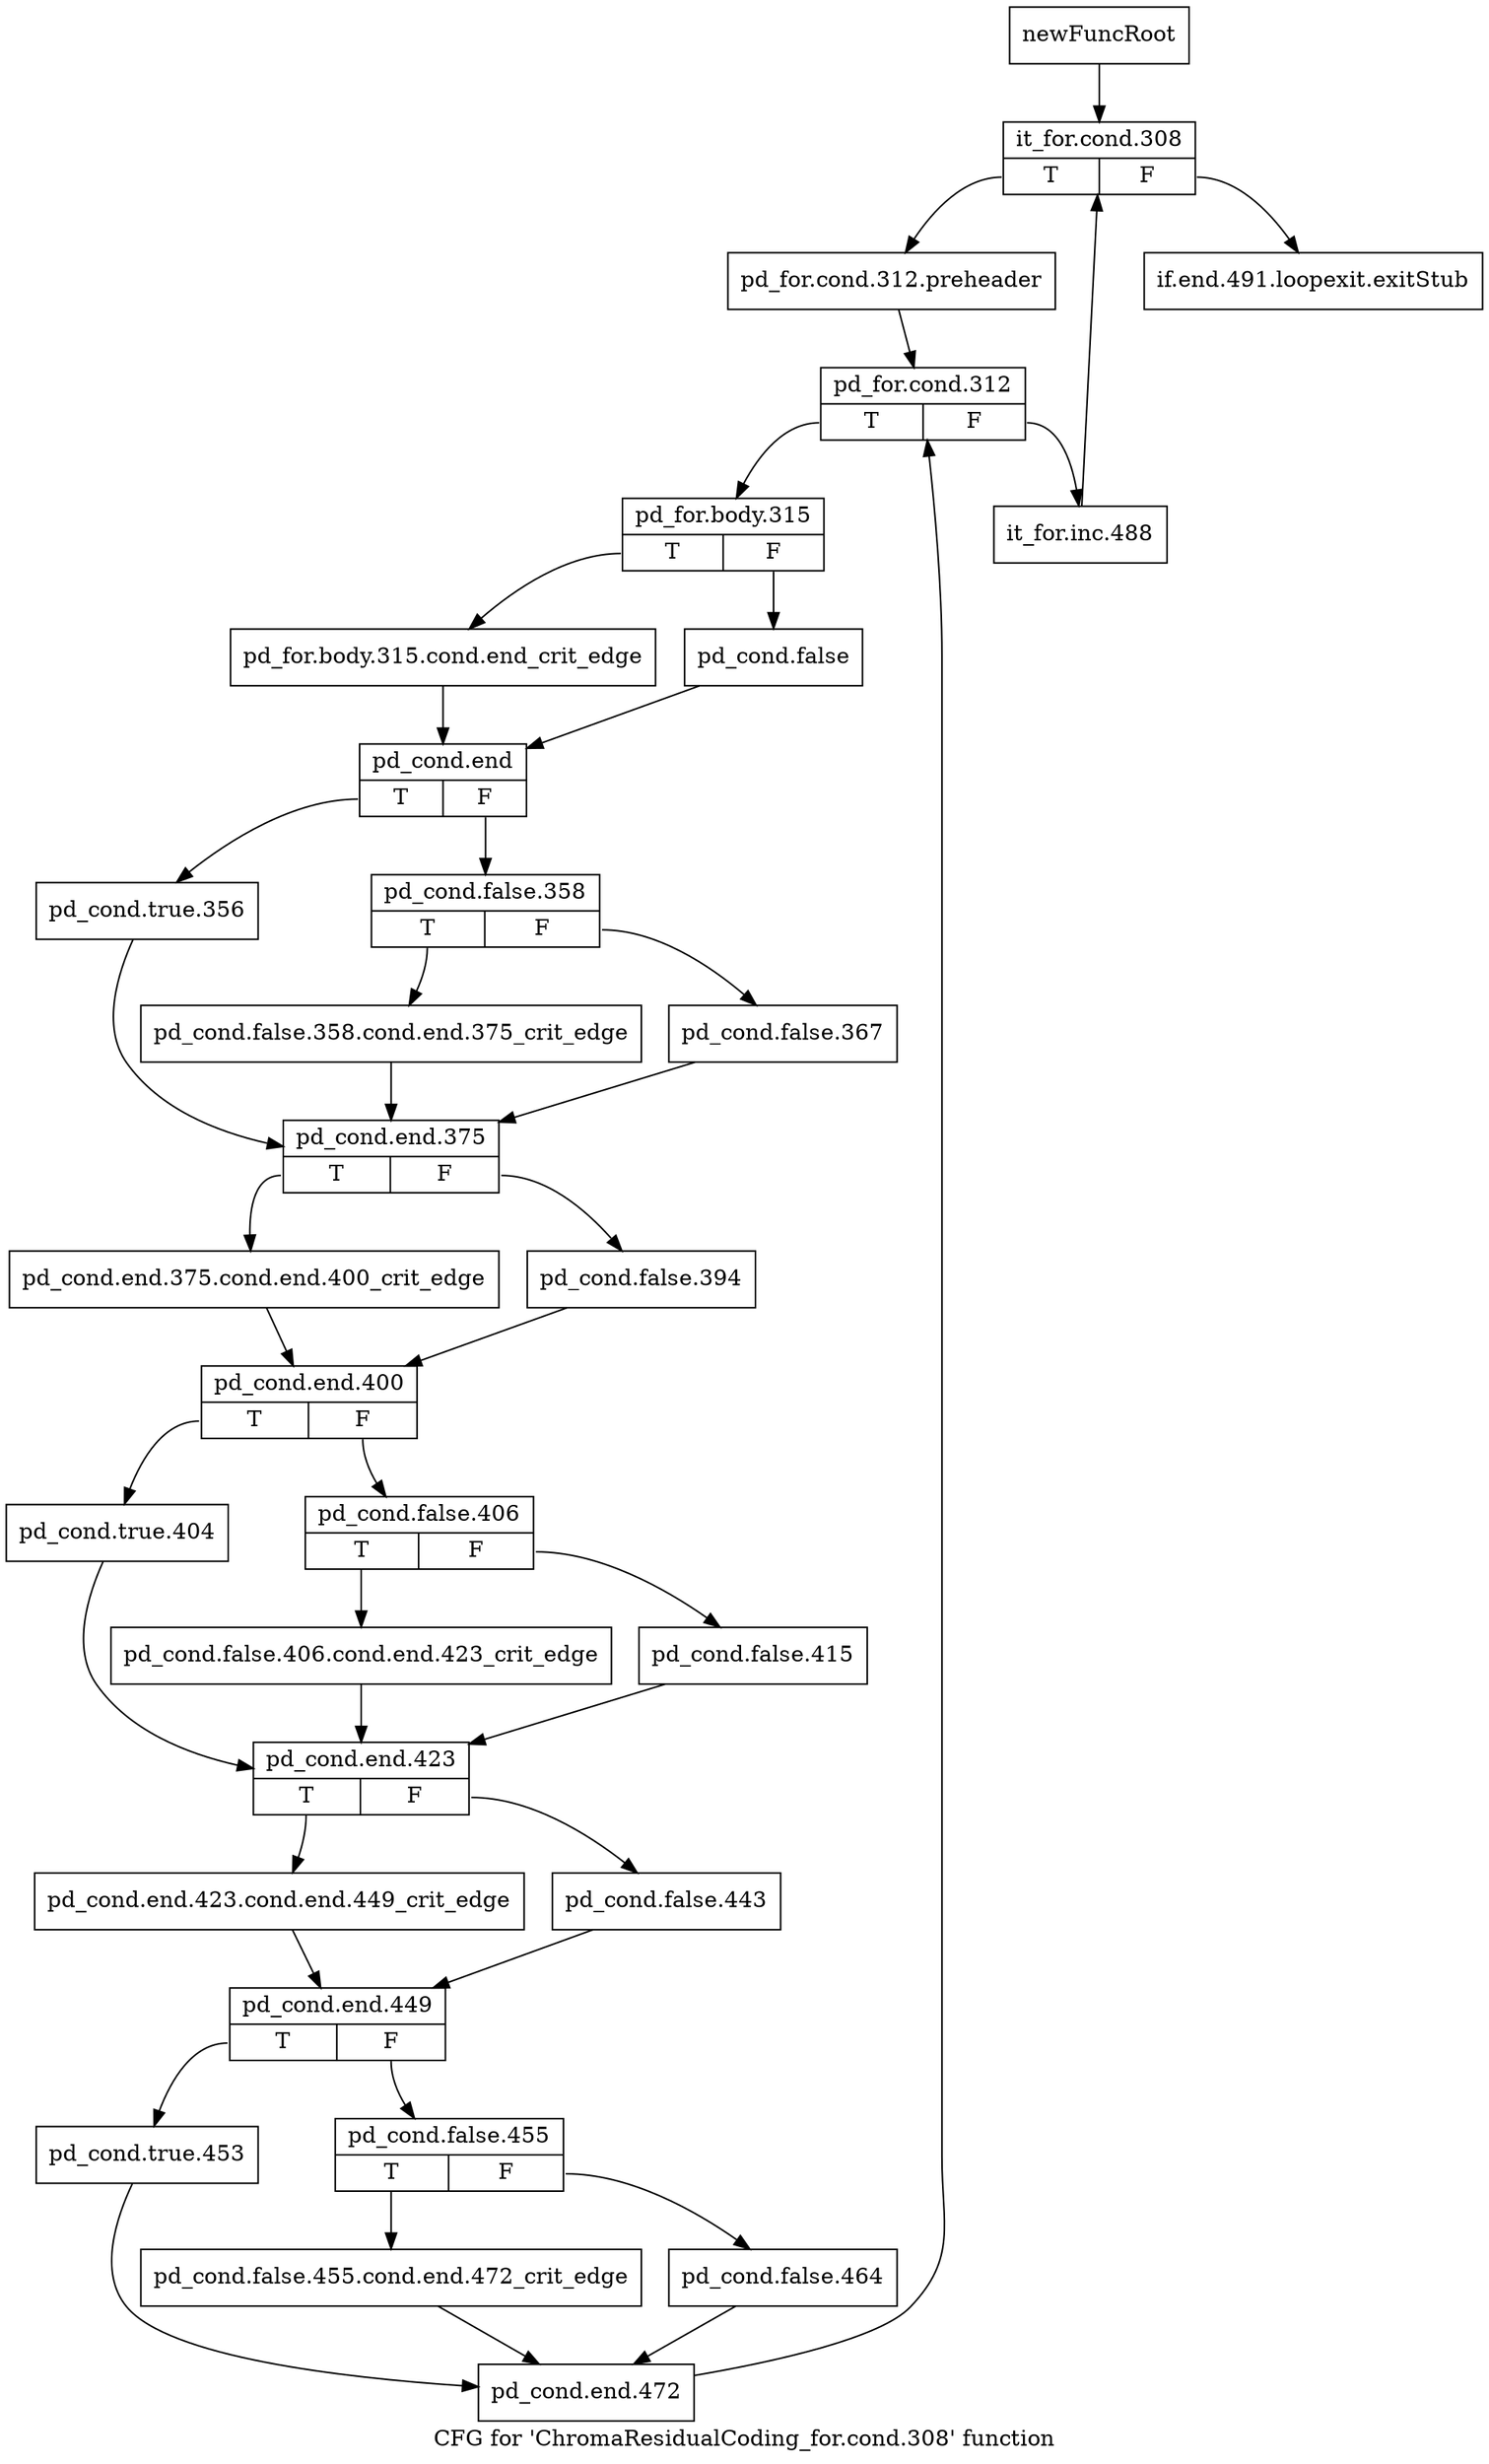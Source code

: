 digraph "CFG for 'ChromaResidualCoding_for.cond.308' function" {
	label="CFG for 'ChromaResidualCoding_for.cond.308' function";

	Node0x25ea360 [shape=record,label="{newFuncRoot}"];
	Node0x25ea360 -> Node0x25f3290;
	Node0x25ea3b0 [shape=record,label="{if.end.491.loopexit.exitStub}"];
	Node0x25f3290 [shape=record,label="{it_for.cond.308|{<s0>T|<s1>F}}"];
	Node0x25f3290:s0 -> Node0x25f32e0;
	Node0x25f3290:s1 -> Node0x25ea3b0;
	Node0x25f32e0 [shape=record,label="{pd_for.cond.312.preheader}"];
	Node0x25f32e0 -> Node0x25f3330;
	Node0x25f3330 [shape=record,label="{pd_for.cond.312|{<s0>T|<s1>F}}"];
	Node0x25f3330:s0 -> Node0x25f33d0;
	Node0x25f3330:s1 -> Node0x25f3380;
	Node0x25f3380 [shape=record,label="{it_for.inc.488}"];
	Node0x25f3380 -> Node0x25f3290;
	Node0x25f33d0 [shape=record,label="{pd_for.body.315|{<s0>T|<s1>F}}"];
	Node0x25f33d0:s0 -> Node0x25f3470;
	Node0x25f33d0:s1 -> Node0x25f3420;
	Node0x25f3420 [shape=record,label="{pd_cond.false}"];
	Node0x25f3420 -> Node0x25f34c0;
	Node0x25f3470 [shape=record,label="{pd_for.body.315.cond.end_crit_edge}"];
	Node0x25f3470 -> Node0x25f34c0;
	Node0x25f34c0 [shape=record,label="{pd_cond.end|{<s0>T|<s1>F}}"];
	Node0x25f34c0:s0 -> Node0x25f3600;
	Node0x25f34c0:s1 -> Node0x25f3510;
	Node0x25f3510 [shape=record,label="{pd_cond.false.358|{<s0>T|<s1>F}}"];
	Node0x25f3510:s0 -> Node0x25f35b0;
	Node0x25f3510:s1 -> Node0x25f3560;
	Node0x25f3560 [shape=record,label="{pd_cond.false.367}"];
	Node0x25f3560 -> Node0x25f3650;
	Node0x25f35b0 [shape=record,label="{pd_cond.false.358.cond.end.375_crit_edge}"];
	Node0x25f35b0 -> Node0x25f3650;
	Node0x25f3600 [shape=record,label="{pd_cond.true.356}"];
	Node0x25f3600 -> Node0x25f3650;
	Node0x25f3650 [shape=record,label="{pd_cond.end.375|{<s0>T|<s1>F}}"];
	Node0x25f3650:s0 -> Node0x25f36f0;
	Node0x25f3650:s1 -> Node0x25f36a0;
	Node0x25f36a0 [shape=record,label="{pd_cond.false.394}"];
	Node0x25f36a0 -> Node0x25f3740;
	Node0x25f36f0 [shape=record,label="{pd_cond.end.375.cond.end.400_crit_edge}"];
	Node0x25f36f0 -> Node0x25f3740;
	Node0x25f3740 [shape=record,label="{pd_cond.end.400|{<s0>T|<s1>F}}"];
	Node0x25f3740:s0 -> Node0x25f3880;
	Node0x25f3740:s1 -> Node0x25f3790;
	Node0x25f3790 [shape=record,label="{pd_cond.false.406|{<s0>T|<s1>F}}"];
	Node0x25f3790:s0 -> Node0x25f3830;
	Node0x25f3790:s1 -> Node0x25f37e0;
	Node0x25f37e0 [shape=record,label="{pd_cond.false.415}"];
	Node0x25f37e0 -> Node0x25f38d0;
	Node0x25f3830 [shape=record,label="{pd_cond.false.406.cond.end.423_crit_edge}"];
	Node0x25f3830 -> Node0x25f38d0;
	Node0x25f3880 [shape=record,label="{pd_cond.true.404}"];
	Node0x25f3880 -> Node0x25f38d0;
	Node0x25f38d0 [shape=record,label="{pd_cond.end.423|{<s0>T|<s1>F}}"];
	Node0x25f38d0:s0 -> Node0x25f3970;
	Node0x25f38d0:s1 -> Node0x25f3920;
	Node0x25f3920 [shape=record,label="{pd_cond.false.443}"];
	Node0x25f3920 -> Node0x25f39c0;
	Node0x25f3970 [shape=record,label="{pd_cond.end.423.cond.end.449_crit_edge}"];
	Node0x25f3970 -> Node0x25f39c0;
	Node0x25f39c0 [shape=record,label="{pd_cond.end.449|{<s0>T|<s1>F}}"];
	Node0x25f39c0:s0 -> Node0x25f3b00;
	Node0x25f39c0:s1 -> Node0x25f3a10;
	Node0x25f3a10 [shape=record,label="{pd_cond.false.455|{<s0>T|<s1>F}}"];
	Node0x25f3a10:s0 -> Node0x25f3ab0;
	Node0x25f3a10:s1 -> Node0x25f3a60;
	Node0x25f3a60 [shape=record,label="{pd_cond.false.464}"];
	Node0x25f3a60 -> Node0x25f3b50;
	Node0x25f3ab0 [shape=record,label="{pd_cond.false.455.cond.end.472_crit_edge}"];
	Node0x25f3ab0 -> Node0x25f3b50;
	Node0x25f3b00 [shape=record,label="{pd_cond.true.453}"];
	Node0x25f3b00 -> Node0x25f3b50;
	Node0x25f3b50 [shape=record,label="{pd_cond.end.472}"];
	Node0x25f3b50 -> Node0x25f3330;
}
